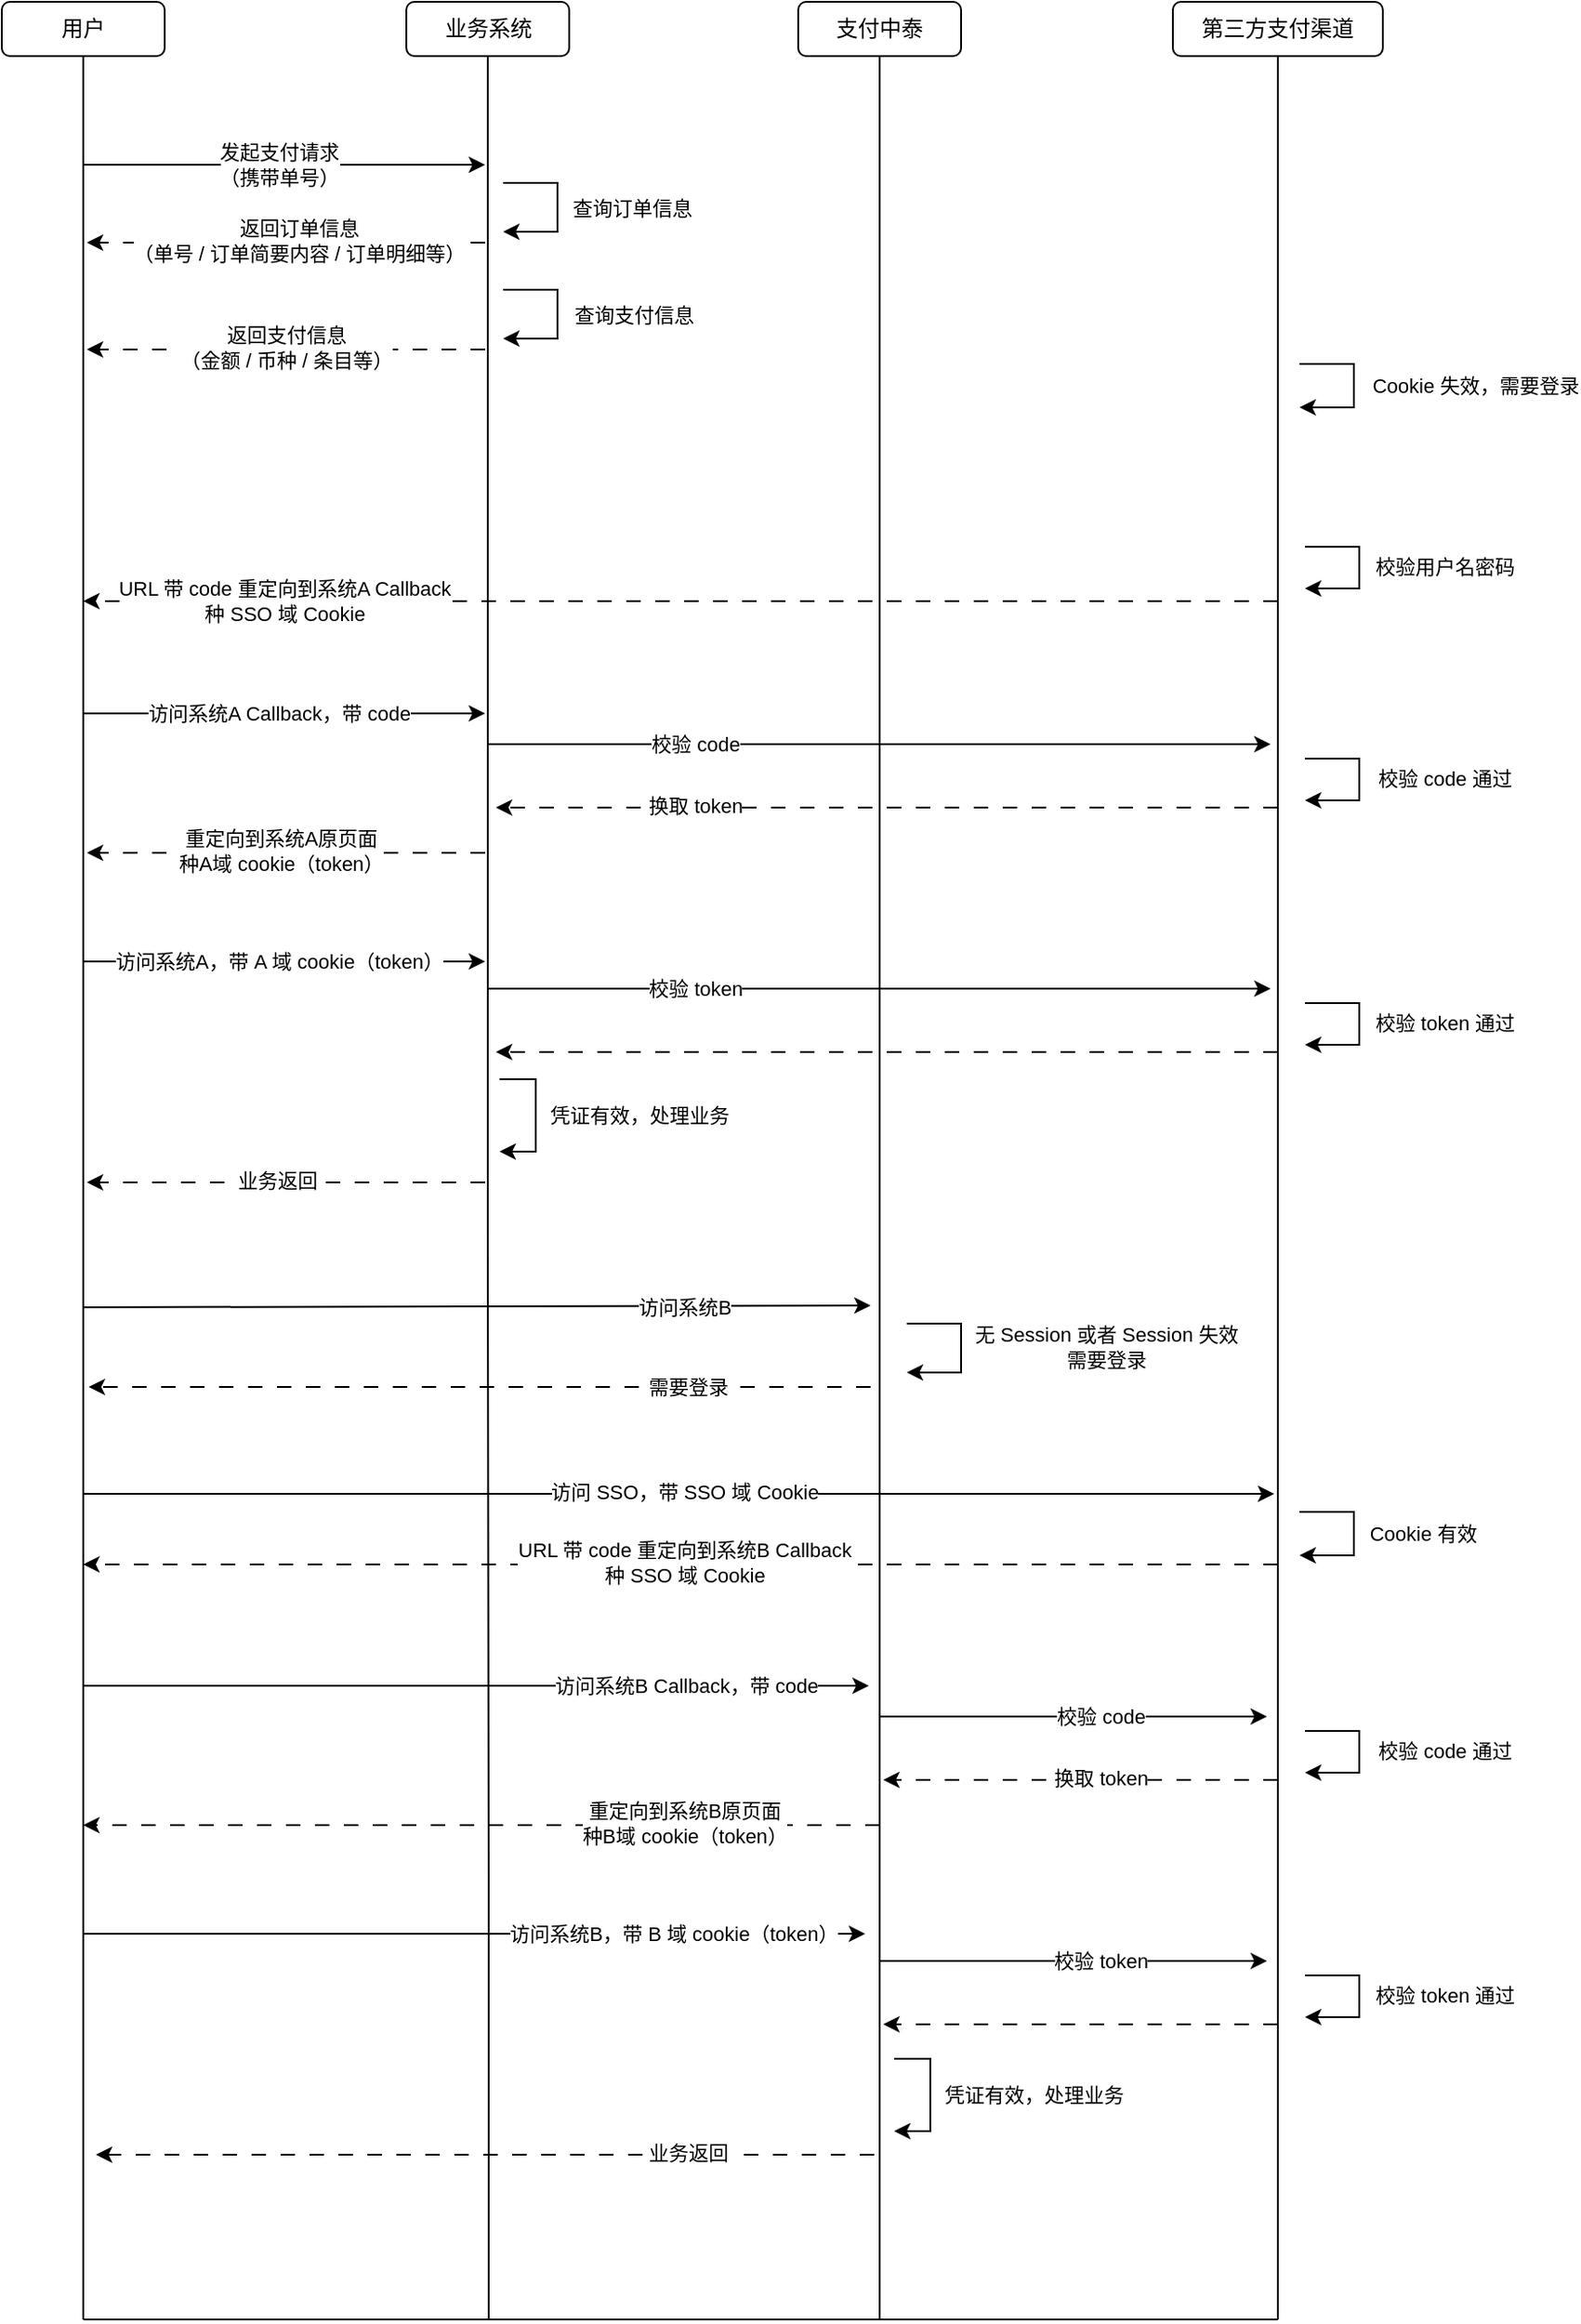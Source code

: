 <mxfile version="26.0.15">
  <diagram name="第 1 页" id="jCKyARXtS3_KU_H70kB-">
    <mxGraphModel dx="663" dy="406" grid="1" gridSize="10" guides="1" tooltips="1" connect="1" arrows="1" fold="1" page="1" pageScale="1" pageWidth="827" pageHeight="1169" math="0" shadow="0">
      <root>
        <mxCell id="0" />
        <mxCell id="1" parent="0" />
        <mxCell id="vybOab_Kj2c5safNkpu3-1" style="edgeStyle=orthogonalEdgeStyle;rounded=0;orthogonalLoop=1;jettySize=auto;html=1;exitX=0.5;exitY=1;exitDx=0;exitDy=0;endArrow=none;endFill=0;" edge="1" parent="1" source="vybOab_Kj2c5safNkpu3-4">
          <mxGeometry relative="1" as="geometry">
            <mxPoint x="528" y="1760" as="targetPoint" />
          </mxGeometry>
        </mxCell>
        <mxCell id="vybOab_Kj2c5safNkpu3-4" value="用户" style="rounded=1;whiteSpace=wrap;html=1;" vertex="1" parent="1">
          <mxGeometry x="483" y="480" width="90" height="30" as="geometry" />
        </mxCell>
        <mxCell id="vybOab_Kj2c5safNkpu3-5" style="edgeStyle=orthogonalEdgeStyle;rounded=0;orthogonalLoop=1;jettySize=auto;html=1;endArrow=none;endFill=0;" edge="1" parent="1" source="vybOab_Kj2c5safNkpu3-6">
          <mxGeometry relative="1" as="geometry">
            <mxPoint x="752" y="1760" as="targetPoint" />
            <Array as="points">
              <mxPoint x="752" y="1160" />
              <mxPoint x="752" y="1160" />
              <mxPoint x="752" y="1518" />
            </Array>
          </mxGeometry>
        </mxCell>
        <mxCell id="vybOab_Kj2c5safNkpu3-6" value="业务系统" style="rounded=1;whiteSpace=wrap;html=1;" vertex="1" parent="1">
          <mxGeometry x="706.5" y="480" width="90" height="30" as="geometry" />
        </mxCell>
        <mxCell id="vybOab_Kj2c5safNkpu3-7" style="edgeStyle=orthogonalEdgeStyle;rounded=0;orthogonalLoop=1;jettySize=auto;html=1;endArrow=none;endFill=0;" edge="1" parent="1" source="vybOab_Kj2c5safNkpu3-8">
          <mxGeometry relative="1" as="geometry">
            <mxPoint x="968" y="1760" as="targetPoint" />
          </mxGeometry>
        </mxCell>
        <mxCell id="vybOab_Kj2c5safNkpu3-8" value="支付中泰" style="rounded=1;whiteSpace=wrap;html=1;" vertex="1" parent="1">
          <mxGeometry x="923" y="480" width="90" height="30" as="geometry" />
        </mxCell>
        <mxCell id="vybOab_Kj2c5safNkpu3-9" style="edgeStyle=orthogonalEdgeStyle;rounded=0;orthogonalLoop=1;jettySize=auto;html=1;endArrow=none;endFill=0;" edge="1" parent="1" source="vybOab_Kj2c5safNkpu3-10">
          <mxGeometry relative="1" as="geometry">
            <mxPoint x="1188" y="1760" as="targetPoint" />
          </mxGeometry>
        </mxCell>
        <mxCell id="vybOab_Kj2c5safNkpu3-10" value="第三方支付渠道" style="rounded=1;whiteSpace=wrap;html=1;" vertex="1" parent="1">
          <mxGeometry x="1130" y="480" width="116" height="30" as="geometry" />
        </mxCell>
        <mxCell id="vybOab_Kj2c5safNkpu3-11" value="" style="endArrow=classic;html=1;rounded=0;" edge="1" parent="1">
          <mxGeometry width="50" height="50" relative="1" as="geometry">
            <mxPoint x="528" y="570" as="sourcePoint" />
            <mxPoint x="750" y="570" as="targetPoint" />
          </mxGeometry>
        </mxCell>
        <mxCell id="vybOab_Kj2c5safNkpu3-12" value="发起支付请求&lt;div&gt;（携带单号）&lt;/div&gt;" style="edgeLabel;html=1;align=center;verticalAlign=middle;resizable=0;points=[];" vertex="1" connectable="0" parent="vybOab_Kj2c5safNkpu3-11">
          <mxGeometry x="-0.32" y="-1" relative="1" as="geometry">
            <mxPoint x="32" y="-1" as="offset" />
          </mxGeometry>
        </mxCell>
        <mxCell id="vybOab_Kj2c5safNkpu3-13" value="" style="endArrow=classic;html=1;rounded=0;dashed=1;dashPattern=8 8;" edge="1" parent="1">
          <mxGeometry width="50" height="50" relative="1" as="geometry">
            <mxPoint x="750" y="613" as="sourcePoint" />
            <mxPoint x="530" y="613" as="targetPoint" />
          </mxGeometry>
        </mxCell>
        <mxCell id="vybOab_Kj2c5safNkpu3-14" value="返回订单信息&lt;div&gt;（单号 / 订单简要内容 / 订单明细等）&lt;/div&gt;" style="edgeLabel;html=1;align=center;verticalAlign=middle;resizable=0;points=[];" vertex="1" connectable="0" parent="vybOab_Kj2c5safNkpu3-13">
          <mxGeometry x="-0.32" y="-1" relative="1" as="geometry">
            <mxPoint x="-28" as="offset" />
          </mxGeometry>
        </mxCell>
        <mxCell id="vybOab_Kj2c5safNkpu3-15" value="" style="endArrow=classic;html=1;rounded=0;" edge="1" parent="1">
          <mxGeometry width="50" height="50" relative="1" as="geometry">
            <mxPoint x="760" y="580" as="sourcePoint" />
            <mxPoint x="760" y="607" as="targetPoint" />
            <Array as="points">
              <mxPoint x="790" y="580" />
              <mxPoint x="790" y="597" />
              <mxPoint x="790" y="607" />
              <mxPoint x="780" y="607" />
            </Array>
          </mxGeometry>
        </mxCell>
        <mxCell id="vybOab_Kj2c5safNkpu3-16" value="查询订单信息" style="edgeLabel;html=1;align=center;verticalAlign=middle;resizable=0;points=[];" vertex="1" connectable="0" parent="vybOab_Kj2c5safNkpu3-15">
          <mxGeometry x="-0.017" y="-1" relative="1" as="geometry">
            <mxPoint x="42" y="1" as="offset" />
          </mxGeometry>
        </mxCell>
        <mxCell id="vybOab_Kj2c5safNkpu3-19" value="" style="endArrow=classic;html=1;rounded=0;" edge="1" parent="1">
          <mxGeometry width="50" height="50" relative="1" as="geometry">
            <mxPoint x="1200" y="680" as="sourcePoint" />
            <mxPoint x="1200" y="704" as="targetPoint" />
            <Array as="points">
              <mxPoint x="1230" y="680" />
              <mxPoint x="1230" y="697" />
              <mxPoint x="1230" y="704" />
              <mxPoint x="1220" y="704" />
            </Array>
          </mxGeometry>
        </mxCell>
        <mxCell id="vybOab_Kj2c5safNkpu3-20" value="Cookie 失效，需要登录" style="edgeLabel;html=1;align=center;verticalAlign=middle;resizable=0;points=[];" vertex="1" connectable="0" parent="vybOab_Kj2c5safNkpu3-19">
          <mxGeometry x="-0.017" y="-1" relative="1" as="geometry">
            <mxPoint x="68" as="offset" />
          </mxGeometry>
        </mxCell>
        <mxCell id="vybOab_Kj2c5safNkpu3-25" value="" style="endArrow=classic;html=1;rounded=0;dashed=1;dashPattern=8 8;" edge="1" parent="1">
          <mxGeometry width="50" height="50" relative="1" as="geometry">
            <mxPoint x="1188" y="811" as="sourcePoint" />
            <mxPoint x="528" y="811" as="targetPoint" />
          </mxGeometry>
        </mxCell>
        <mxCell id="vybOab_Kj2c5safNkpu3-26" value="URL 带 code 重定向到系统A Callback&lt;div&gt;种 SSO 域 Cookie&lt;/div&gt;" style="edgeLabel;html=1;align=center;verticalAlign=middle;resizable=0;points=[];" vertex="1" connectable="0" parent="vybOab_Kj2c5safNkpu3-25">
          <mxGeometry x="-0.32" y="-1" relative="1" as="geometry">
            <mxPoint x="-325" y="1" as="offset" />
          </mxGeometry>
        </mxCell>
        <mxCell id="vybOab_Kj2c5safNkpu3-27" value="" style="endArrow=classic;html=1;rounded=0;" edge="1" parent="1">
          <mxGeometry width="50" height="50" relative="1" as="geometry">
            <mxPoint x="1203" y="781" as="sourcePoint" />
            <mxPoint x="1203" y="804" as="targetPoint" />
            <Array as="points">
              <mxPoint x="1233" y="781" />
              <mxPoint x="1233" y="798" />
              <mxPoint x="1233" y="804" />
              <mxPoint x="1230" y="804" />
              <mxPoint x="1223" y="804" />
            </Array>
          </mxGeometry>
        </mxCell>
        <mxCell id="vybOab_Kj2c5safNkpu3-28" value="校验用户名密码" style="edgeLabel;html=1;align=center;verticalAlign=middle;resizable=0;points=[];" vertex="1" connectable="0" parent="vybOab_Kj2c5safNkpu3-27">
          <mxGeometry x="-0.017" y="-1" relative="1" as="geometry">
            <mxPoint x="48" as="offset" />
          </mxGeometry>
        </mxCell>
        <mxCell id="vybOab_Kj2c5safNkpu3-29" value="" style="endArrow=classic;html=1;rounded=0;" edge="1" parent="1">
          <mxGeometry width="50" height="50" relative="1" as="geometry">
            <mxPoint x="528" y="1201" as="sourcePoint" />
            <mxPoint x="963" y="1200" as="targetPoint" />
          </mxGeometry>
        </mxCell>
        <mxCell id="vybOab_Kj2c5safNkpu3-30" value="访问系统B" style="edgeLabel;html=1;align=center;verticalAlign=middle;resizable=0;points=[];" vertex="1" connectable="0" parent="vybOab_Kj2c5safNkpu3-29">
          <mxGeometry x="-0.517" relative="1" as="geometry">
            <mxPoint x="227" as="offset" />
          </mxGeometry>
        </mxCell>
        <mxCell id="vybOab_Kj2c5safNkpu3-31" value="" style="endArrow=classic;html=1;rounded=0;dashed=1;dashPattern=8 8;" edge="1" parent="1">
          <mxGeometry width="50" height="50" relative="1" as="geometry">
            <mxPoint x="963" y="1245" as="sourcePoint" />
            <mxPoint x="531" y="1245" as="targetPoint" />
          </mxGeometry>
        </mxCell>
        <mxCell id="vybOab_Kj2c5safNkpu3-32" value="需要登录" style="edgeLabel;html=1;align=center;verticalAlign=middle;resizable=0;points=[];" vertex="1" connectable="0" parent="vybOab_Kj2c5safNkpu3-31">
          <mxGeometry x="-0.32" y="-1" relative="1" as="geometry">
            <mxPoint x="46" y="1" as="offset" />
          </mxGeometry>
        </mxCell>
        <mxCell id="vybOab_Kj2c5safNkpu3-33" value="" style="endArrow=classic;html=1;rounded=0;" edge="1" parent="1">
          <mxGeometry width="50" height="50" relative="1" as="geometry">
            <mxPoint x="528" y="873" as="sourcePoint" />
            <mxPoint x="750" y="873" as="targetPoint" />
          </mxGeometry>
        </mxCell>
        <mxCell id="vybOab_Kj2c5safNkpu3-34" value="访问系统A Callback，带 code" style="edgeLabel;html=1;align=center;verticalAlign=middle;resizable=0;points=[];" vertex="1" connectable="0" parent="vybOab_Kj2c5safNkpu3-33">
          <mxGeometry x="-0.32" y="-1" relative="1" as="geometry">
            <mxPoint x="32" y="-1" as="offset" />
          </mxGeometry>
        </mxCell>
        <mxCell id="vybOab_Kj2c5safNkpu3-35" value="" style="endArrow=classic;html=1;rounded=0;" edge="1" parent="1">
          <mxGeometry width="50" height="50" relative="1" as="geometry">
            <mxPoint x="752" y="890" as="sourcePoint" />
            <mxPoint x="1184" y="890" as="targetPoint" />
          </mxGeometry>
        </mxCell>
        <mxCell id="vybOab_Kj2c5safNkpu3-36" value="校验 code" style="edgeLabel;html=1;align=center;verticalAlign=middle;resizable=0;points=[];" vertex="1" connectable="0" parent="vybOab_Kj2c5safNkpu3-35">
          <mxGeometry x="-0.32" y="-1" relative="1" as="geometry">
            <mxPoint x="-33" y="-1" as="offset" />
          </mxGeometry>
        </mxCell>
        <mxCell id="vybOab_Kj2c5safNkpu3-37" value="" style="endArrow=classic;html=1;rounded=0;dashed=1;dashPattern=8 8;" edge="1" parent="1">
          <mxGeometry width="50" height="50" relative="1" as="geometry">
            <mxPoint x="1188" y="925" as="sourcePoint" />
            <mxPoint x="756" y="925" as="targetPoint" />
          </mxGeometry>
        </mxCell>
        <mxCell id="vybOab_Kj2c5safNkpu3-38" value="换取 token" style="edgeLabel;html=1;align=center;verticalAlign=middle;resizable=0;points=[];" vertex="1" connectable="0" parent="vybOab_Kj2c5safNkpu3-37">
          <mxGeometry x="-0.32" y="-1" relative="1" as="geometry">
            <mxPoint x="-175" as="offset" />
          </mxGeometry>
        </mxCell>
        <mxCell id="vybOab_Kj2c5safNkpu3-39" value="" style="endArrow=classic;html=1;rounded=0;dashed=1;dashPattern=8 8;" edge="1" parent="1">
          <mxGeometry width="50" height="50" relative="1" as="geometry">
            <mxPoint x="750" y="950" as="sourcePoint" />
            <mxPoint x="530" y="950" as="targetPoint" />
          </mxGeometry>
        </mxCell>
        <mxCell id="vybOab_Kj2c5safNkpu3-40" value="重定向到系统A原页面&lt;div&gt;种A域 cookie（token）&lt;/div&gt;" style="edgeLabel;html=1;align=center;verticalAlign=middle;resizable=0;points=[];" vertex="1" connectable="0" parent="vybOab_Kj2c5safNkpu3-39">
          <mxGeometry x="-0.32" y="-1" relative="1" as="geometry">
            <mxPoint x="-38" as="offset" />
          </mxGeometry>
        </mxCell>
        <mxCell id="vybOab_Kj2c5safNkpu3-41" value="" style="endArrow=classic;html=1;rounded=0;" edge="1" parent="1">
          <mxGeometry width="50" height="50" relative="1" as="geometry">
            <mxPoint x="1203" y="898" as="sourcePoint" />
            <mxPoint x="1203" y="921" as="targetPoint" />
            <Array as="points">
              <mxPoint x="1233" y="898" />
              <mxPoint x="1233" y="915" />
              <mxPoint x="1233" y="921" />
              <mxPoint x="1230" y="921" />
              <mxPoint x="1223" y="921" />
            </Array>
          </mxGeometry>
        </mxCell>
        <mxCell id="vybOab_Kj2c5safNkpu3-42" value="校验 code 通过" style="edgeLabel;html=1;align=center;verticalAlign=middle;resizable=0;points=[];" vertex="1" connectable="0" parent="vybOab_Kj2c5safNkpu3-41">
          <mxGeometry x="-0.017" y="-1" relative="1" as="geometry">
            <mxPoint x="48" as="offset" />
          </mxGeometry>
        </mxCell>
        <mxCell id="vybOab_Kj2c5safNkpu3-43" value="" style="endArrow=classic;html=1;rounded=0;" edge="1" parent="1">
          <mxGeometry width="50" height="50" relative="1" as="geometry">
            <mxPoint x="528" y="1010" as="sourcePoint" />
            <mxPoint x="750" y="1010" as="targetPoint" />
          </mxGeometry>
        </mxCell>
        <mxCell id="vybOab_Kj2c5safNkpu3-44" value="访问系统A，带 A 域 cookie（token）" style="edgeLabel;html=1;align=center;verticalAlign=middle;resizable=0;points=[];" vertex="1" connectable="0" parent="vybOab_Kj2c5safNkpu3-43">
          <mxGeometry x="-0.32" y="-1" relative="1" as="geometry">
            <mxPoint x="32" y="-1" as="offset" />
          </mxGeometry>
        </mxCell>
        <mxCell id="vybOab_Kj2c5safNkpu3-45" value="" style="endArrow=classic;html=1;rounded=0;" edge="1" parent="1">
          <mxGeometry width="50" height="50" relative="1" as="geometry">
            <mxPoint x="752" y="1025" as="sourcePoint" />
            <mxPoint x="1184" y="1025" as="targetPoint" />
          </mxGeometry>
        </mxCell>
        <mxCell id="vybOab_Kj2c5safNkpu3-46" value="校验 token" style="edgeLabel;html=1;align=center;verticalAlign=middle;resizable=0;points=[];" vertex="1" connectable="0" parent="vybOab_Kj2c5safNkpu3-45">
          <mxGeometry x="-0.32" y="-1" relative="1" as="geometry">
            <mxPoint x="-33" y="-1" as="offset" />
          </mxGeometry>
        </mxCell>
        <mxCell id="vybOab_Kj2c5safNkpu3-47" value="" style="endArrow=classic;html=1;rounded=0;dashed=1;dashPattern=8 8;" edge="1" parent="1">
          <mxGeometry width="50" height="50" relative="1" as="geometry">
            <mxPoint x="1188" y="1060" as="sourcePoint" />
            <mxPoint x="756" y="1060" as="targetPoint" />
          </mxGeometry>
        </mxCell>
        <mxCell id="vybOab_Kj2c5safNkpu3-48" value="" style="endArrow=classic;html=1;rounded=0;" edge="1" parent="1">
          <mxGeometry width="50" height="50" relative="1" as="geometry">
            <mxPoint x="1203" y="1033" as="sourcePoint" />
            <mxPoint x="1203" y="1056" as="targetPoint" />
            <Array as="points">
              <mxPoint x="1233" y="1033" />
              <mxPoint x="1233" y="1050" />
              <mxPoint x="1233" y="1056" />
              <mxPoint x="1230" y="1056" />
              <mxPoint x="1223" y="1056" />
            </Array>
          </mxGeometry>
        </mxCell>
        <mxCell id="vybOab_Kj2c5safNkpu3-49" value="校验 token&amp;nbsp;通过" style="edgeLabel;html=1;align=center;verticalAlign=middle;resizable=0;points=[];" vertex="1" connectable="0" parent="vybOab_Kj2c5safNkpu3-48">
          <mxGeometry x="-0.017" y="-1" relative="1" as="geometry">
            <mxPoint x="48" as="offset" />
          </mxGeometry>
        </mxCell>
        <mxCell id="vybOab_Kj2c5safNkpu3-50" value="" style="endArrow=classic;html=1;rounded=0;" edge="1" parent="1">
          <mxGeometry width="50" height="50" relative="1" as="geometry">
            <mxPoint x="758" y="1075" as="sourcePoint" />
            <mxPoint x="758" y="1115" as="targetPoint" />
            <Array as="points">
              <mxPoint x="778" y="1075" />
              <mxPoint x="778" y="1095" />
              <mxPoint x="778" y="1115" />
            </Array>
          </mxGeometry>
        </mxCell>
        <mxCell id="vybOab_Kj2c5safNkpu3-51" value="凭证有效，处理业务" style="edgeLabel;html=1;align=center;verticalAlign=middle;resizable=0;points=[];" vertex="1" connectable="0" parent="vybOab_Kj2c5safNkpu3-50">
          <mxGeometry x="-0.017" y="-1" relative="1" as="geometry">
            <mxPoint x="58" as="offset" />
          </mxGeometry>
        </mxCell>
        <mxCell id="vybOab_Kj2c5safNkpu3-52" value="" style="endArrow=classic;html=1;rounded=0;dashed=1;dashPattern=8 8;" edge="1" parent="1">
          <mxGeometry width="50" height="50" relative="1" as="geometry">
            <mxPoint x="750" y="1132" as="sourcePoint" />
            <mxPoint x="530" y="1132" as="targetPoint" />
          </mxGeometry>
        </mxCell>
        <mxCell id="vybOab_Kj2c5safNkpu3-53" value="业务返回" style="edgeLabel;html=1;align=center;verticalAlign=middle;resizable=0;points=[];" vertex="1" connectable="0" parent="vybOab_Kj2c5safNkpu3-52">
          <mxGeometry x="-0.32" y="-1" relative="1" as="geometry">
            <mxPoint x="-40" as="offset" />
          </mxGeometry>
        </mxCell>
        <mxCell id="vybOab_Kj2c5safNkpu3-56" value="" style="endArrow=classic;html=1;rounded=0;" edge="1" parent="1">
          <mxGeometry width="50" height="50" relative="1" as="geometry">
            <mxPoint x="983" y="1210" as="sourcePoint" />
            <mxPoint x="983" y="1237" as="targetPoint" />
            <Array as="points">
              <mxPoint x="1013" y="1210" />
              <mxPoint x="1013" y="1227" />
              <mxPoint x="1013" y="1237" />
              <mxPoint x="1003" y="1237" />
            </Array>
          </mxGeometry>
        </mxCell>
        <mxCell id="vybOab_Kj2c5safNkpu3-57" value="无 Session 或者 Session 失效&lt;div&gt;需要登录&lt;/div&gt;" style="edgeLabel;html=1;align=center;verticalAlign=middle;resizable=0;points=[];" vertex="1" connectable="0" parent="vybOab_Kj2c5safNkpu3-56">
          <mxGeometry x="-0.017" y="-1" relative="1" as="geometry">
            <mxPoint x="81" as="offset" />
          </mxGeometry>
        </mxCell>
        <mxCell id="vybOab_Kj2c5safNkpu3-58" value="" style="endArrow=classic;html=1;rounded=0;" edge="1" parent="1">
          <mxGeometry width="50" height="50" relative="1" as="geometry">
            <mxPoint x="528" y="1304" as="sourcePoint" />
            <mxPoint x="1186" y="1304" as="targetPoint" />
          </mxGeometry>
        </mxCell>
        <mxCell id="vybOab_Kj2c5safNkpu3-59" value="访问 SSO，带 SSO 域 Cookie" style="edgeLabel;html=1;align=center;verticalAlign=middle;resizable=0;points=[];" vertex="1" connectable="0" parent="vybOab_Kj2c5safNkpu3-58">
          <mxGeometry x="-0.32" y="-1" relative="1" as="geometry">
            <mxPoint x="108" y="-2" as="offset" />
          </mxGeometry>
        </mxCell>
        <mxCell id="vybOab_Kj2c5safNkpu3-60" value="" style="endArrow=classic;html=1;rounded=0;" edge="1" parent="1">
          <mxGeometry width="50" height="50" relative="1" as="geometry">
            <mxPoint x="1200" y="1314" as="sourcePoint" />
            <mxPoint x="1200" y="1338" as="targetPoint" />
            <Array as="points">
              <mxPoint x="1230" y="1314" />
              <mxPoint x="1230" y="1331" />
              <mxPoint x="1230" y="1338" />
              <mxPoint x="1220" y="1338" />
            </Array>
          </mxGeometry>
        </mxCell>
        <mxCell id="vybOab_Kj2c5safNkpu3-61" value="Cookie 有效" style="edgeLabel;html=1;align=center;verticalAlign=middle;resizable=0;points=[];" vertex="1" connectable="0" parent="vybOab_Kj2c5safNkpu3-60">
          <mxGeometry x="-0.017" y="-1" relative="1" as="geometry">
            <mxPoint x="39" as="offset" />
          </mxGeometry>
        </mxCell>
        <mxCell id="vybOab_Kj2c5safNkpu3-62" value="" style="endArrow=classic;html=1;rounded=0;dashed=1;dashPattern=8 8;" edge="1" parent="1">
          <mxGeometry width="50" height="50" relative="1" as="geometry">
            <mxPoint x="1188" y="1343" as="sourcePoint" />
            <mxPoint x="528" y="1343" as="targetPoint" />
          </mxGeometry>
        </mxCell>
        <mxCell id="vybOab_Kj2c5safNkpu3-63" value="URL 带 code 重定向到系统B Callback&lt;div&gt;种 SSO 域 Cookie&lt;/div&gt;" style="edgeLabel;html=1;align=center;verticalAlign=middle;resizable=0;points=[];" vertex="1" connectable="0" parent="vybOab_Kj2c5safNkpu3-62">
          <mxGeometry x="-0.32" y="-1" relative="1" as="geometry">
            <mxPoint x="-104" as="offset" />
          </mxGeometry>
        </mxCell>
        <mxCell id="vybOab_Kj2c5safNkpu3-64" value="" style="endArrow=classic;html=1;rounded=0;" edge="1" parent="1">
          <mxGeometry width="50" height="50" relative="1" as="geometry">
            <mxPoint x="528" y="1410" as="sourcePoint" />
            <mxPoint x="962" y="1410" as="targetPoint" />
          </mxGeometry>
        </mxCell>
        <mxCell id="vybOab_Kj2c5safNkpu3-65" value="访问系统B Callback，带 code" style="edgeLabel;html=1;align=center;verticalAlign=middle;resizable=0;points=[];" vertex="1" connectable="0" parent="vybOab_Kj2c5safNkpu3-64">
          <mxGeometry x="-0.32" y="-1" relative="1" as="geometry">
            <mxPoint x="185" y="-1" as="offset" />
          </mxGeometry>
        </mxCell>
        <mxCell id="vybOab_Kj2c5safNkpu3-66" value="" style="endArrow=classic;html=1;rounded=0;" edge="1" parent="1">
          <mxGeometry width="50" height="50" relative="1" as="geometry">
            <mxPoint x="968" y="1427" as="sourcePoint" />
            <mxPoint x="1182" y="1427" as="targetPoint" />
          </mxGeometry>
        </mxCell>
        <mxCell id="vybOab_Kj2c5safNkpu3-67" value="校验 code" style="edgeLabel;html=1;align=center;verticalAlign=middle;resizable=0;points=[];" vertex="1" connectable="0" parent="vybOab_Kj2c5safNkpu3-66">
          <mxGeometry x="-0.32" y="-1" relative="1" as="geometry">
            <mxPoint x="49" y="-1" as="offset" />
          </mxGeometry>
        </mxCell>
        <mxCell id="vybOab_Kj2c5safNkpu3-68" value="" style="endArrow=classic;html=1;rounded=0;dashed=1;dashPattern=8 8;" edge="1" parent="1">
          <mxGeometry width="50" height="50" relative="1" as="geometry">
            <mxPoint x="1188" y="1462" as="sourcePoint" />
            <mxPoint x="970" y="1462" as="targetPoint" />
          </mxGeometry>
        </mxCell>
        <mxCell id="vybOab_Kj2c5safNkpu3-69" value="换取 token" style="edgeLabel;html=1;align=center;verticalAlign=middle;resizable=0;points=[];" vertex="1" connectable="0" parent="vybOab_Kj2c5safNkpu3-68">
          <mxGeometry x="-0.32" y="-1" relative="1" as="geometry">
            <mxPoint x="-24" as="offset" />
          </mxGeometry>
        </mxCell>
        <mxCell id="vybOab_Kj2c5safNkpu3-70" value="" style="endArrow=classic;html=1;rounded=0;dashed=1;dashPattern=8 8;" edge="1" parent="1">
          <mxGeometry width="50" height="50" relative="1" as="geometry">
            <mxPoint x="968" y="1487" as="sourcePoint" />
            <mxPoint x="528" y="1487" as="targetPoint" />
          </mxGeometry>
        </mxCell>
        <mxCell id="vybOab_Kj2c5safNkpu3-71" value="重定向到系统B原页面&lt;div&gt;&lt;span style=&quot;background-color: light-dark(#ffffff, var(--ge-dark-color, #121212)); color: light-dark(rgb(0, 0, 0), rgb(255, 255, 255));&quot;&gt;种B域 cookie（&lt;/span&gt;token&lt;span style=&quot;background-color: light-dark(#ffffff, var(--ge-dark-color, #121212)); color: light-dark(rgb(0, 0, 0), rgb(255, 255, 255));&quot;&gt;）&lt;/span&gt;&lt;/div&gt;" style="edgeLabel;html=1;align=center;verticalAlign=middle;resizable=0;points=[];" vertex="1" connectable="0" parent="vybOab_Kj2c5safNkpu3-70">
          <mxGeometry x="-0.32" y="-1" relative="1" as="geometry">
            <mxPoint x="41" as="offset" />
          </mxGeometry>
        </mxCell>
        <mxCell id="vybOab_Kj2c5safNkpu3-72" value="" style="endArrow=classic;html=1;rounded=0;" edge="1" parent="1">
          <mxGeometry width="50" height="50" relative="1" as="geometry">
            <mxPoint x="1203" y="1435" as="sourcePoint" />
            <mxPoint x="1203" y="1458" as="targetPoint" />
            <Array as="points">
              <mxPoint x="1233" y="1435" />
              <mxPoint x="1233" y="1452" />
              <mxPoint x="1233" y="1458" />
              <mxPoint x="1230" y="1458" />
              <mxPoint x="1223" y="1458" />
            </Array>
          </mxGeometry>
        </mxCell>
        <mxCell id="vybOab_Kj2c5safNkpu3-73" value="校验 code 通过" style="edgeLabel;html=1;align=center;verticalAlign=middle;resizable=0;points=[];" vertex="1" connectable="0" parent="vybOab_Kj2c5safNkpu3-72">
          <mxGeometry x="-0.017" y="-1" relative="1" as="geometry">
            <mxPoint x="48" as="offset" />
          </mxGeometry>
        </mxCell>
        <mxCell id="vybOab_Kj2c5safNkpu3-74" value="" style="endArrow=classic;html=1;rounded=0;" edge="1" parent="1">
          <mxGeometry width="50" height="50" relative="1" as="geometry">
            <mxPoint x="528" y="1547" as="sourcePoint" />
            <mxPoint x="960" y="1547" as="targetPoint" />
          </mxGeometry>
        </mxCell>
        <mxCell id="vybOab_Kj2c5safNkpu3-75" value="访问系统B，带 B 域 cookie（token）" style="edgeLabel;html=1;align=center;verticalAlign=middle;resizable=0;points=[];" vertex="1" connectable="0" parent="vybOab_Kj2c5safNkpu3-74">
          <mxGeometry x="-0.32" y="-1" relative="1" as="geometry">
            <mxPoint x="179" y="-1" as="offset" />
          </mxGeometry>
        </mxCell>
        <mxCell id="vybOab_Kj2c5safNkpu3-76" value="" style="endArrow=classic;html=1;rounded=0;" edge="1" parent="1">
          <mxGeometry width="50" height="50" relative="1" as="geometry">
            <mxPoint x="968" y="1562" as="sourcePoint" />
            <mxPoint x="1182" y="1562" as="targetPoint" />
          </mxGeometry>
        </mxCell>
        <mxCell id="vybOab_Kj2c5safNkpu3-77" value="校验 token" style="edgeLabel;html=1;align=center;verticalAlign=middle;resizable=0;points=[];" vertex="1" connectable="0" parent="vybOab_Kj2c5safNkpu3-76">
          <mxGeometry x="-0.32" y="-1" relative="1" as="geometry">
            <mxPoint x="49" y="-1" as="offset" />
          </mxGeometry>
        </mxCell>
        <mxCell id="vybOab_Kj2c5safNkpu3-78" value="" style="endArrow=classic;html=1;rounded=0;dashed=1;dashPattern=8 8;" edge="1" parent="1">
          <mxGeometry width="50" height="50" relative="1" as="geometry">
            <mxPoint x="1188" y="1597" as="sourcePoint" />
            <mxPoint x="970" y="1597" as="targetPoint" />
          </mxGeometry>
        </mxCell>
        <mxCell id="vybOab_Kj2c5safNkpu3-79" value="" style="endArrow=classic;html=1;rounded=0;" edge="1" parent="1">
          <mxGeometry width="50" height="50" relative="1" as="geometry">
            <mxPoint x="1203" y="1570" as="sourcePoint" />
            <mxPoint x="1203" y="1593" as="targetPoint" />
            <Array as="points">
              <mxPoint x="1233" y="1570" />
              <mxPoint x="1233" y="1587" />
              <mxPoint x="1233" y="1593" />
              <mxPoint x="1230" y="1593" />
              <mxPoint x="1223" y="1593" />
            </Array>
          </mxGeometry>
        </mxCell>
        <mxCell id="vybOab_Kj2c5safNkpu3-80" value="校验 token 通过" style="edgeLabel;html=1;align=center;verticalAlign=middle;resizable=0;points=[];" vertex="1" connectable="0" parent="vybOab_Kj2c5safNkpu3-79">
          <mxGeometry x="-0.017" y="-1" relative="1" as="geometry">
            <mxPoint x="48" as="offset" />
          </mxGeometry>
        </mxCell>
        <mxCell id="vybOab_Kj2c5safNkpu3-81" value="" style="endArrow=classic;html=1;rounded=0;" edge="1" parent="1">
          <mxGeometry width="50" height="50" relative="1" as="geometry">
            <mxPoint x="976" y="1616" as="sourcePoint" />
            <mxPoint x="976" y="1656" as="targetPoint" />
            <Array as="points">
              <mxPoint x="996" y="1616" />
              <mxPoint x="996" y="1636" />
              <mxPoint x="996" y="1656" />
            </Array>
          </mxGeometry>
        </mxCell>
        <mxCell id="vybOab_Kj2c5safNkpu3-82" value="凭证有效，处理业务" style="edgeLabel;html=1;align=center;verticalAlign=middle;resizable=0;points=[];" vertex="1" connectable="0" parent="vybOab_Kj2c5safNkpu3-81">
          <mxGeometry x="-0.017" y="-1" relative="1" as="geometry">
            <mxPoint x="58" as="offset" />
          </mxGeometry>
        </mxCell>
        <mxCell id="vybOab_Kj2c5safNkpu3-83" value="" style="endArrow=classic;html=1;rounded=0;dashed=1;dashPattern=8 8;" edge="1" parent="1">
          <mxGeometry width="50" height="50" relative="1" as="geometry">
            <mxPoint x="965" y="1669" as="sourcePoint" />
            <mxPoint x="535" y="1669" as="targetPoint" />
          </mxGeometry>
        </mxCell>
        <mxCell id="vybOab_Kj2c5safNkpu3-84" value="业务返回" style="edgeLabel;html=1;align=center;verticalAlign=middle;resizable=0;points=[];" vertex="1" connectable="0" parent="vybOab_Kj2c5safNkpu3-83">
          <mxGeometry x="-0.32" y="-1" relative="1" as="geometry">
            <mxPoint x="43" as="offset" />
          </mxGeometry>
        </mxCell>
        <mxCell id="vybOab_Kj2c5safNkpu3-85" value="" style="endArrow=none;html=1;rounded=0;" edge="1" parent="1">
          <mxGeometry width="50" height="50" relative="1" as="geometry">
            <mxPoint x="528" y="1760" as="sourcePoint" />
            <mxPoint x="1188" y="1760" as="targetPoint" />
          </mxGeometry>
        </mxCell>
        <mxCell id="vybOab_Kj2c5safNkpu3-88" value="" style="endArrow=classic;html=1;rounded=0;dashed=1;dashPattern=8 8;" edge="1" parent="1">
          <mxGeometry width="50" height="50" relative="1" as="geometry">
            <mxPoint x="750" y="672" as="sourcePoint" />
            <mxPoint x="530" y="672" as="targetPoint" />
          </mxGeometry>
        </mxCell>
        <mxCell id="vybOab_Kj2c5safNkpu3-89" value="返回支付信息&lt;div&gt;（金额 / 币种 / 条目等）&lt;/div&gt;" style="edgeLabel;html=1;align=center;verticalAlign=middle;resizable=0;points=[];" vertex="1" connectable="0" parent="vybOab_Kj2c5safNkpu3-88">
          <mxGeometry x="-0.32" y="-1" relative="1" as="geometry">
            <mxPoint x="-35" as="offset" />
          </mxGeometry>
        </mxCell>
        <mxCell id="vybOab_Kj2c5safNkpu3-90" value="" style="endArrow=classic;html=1;rounded=0;" edge="1" parent="1">
          <mxGeometry width="50" height="50" relative="1" as="geometry">
            <mxPoint x="760" y="639" as="sourcePoint" />
            <mxPoint x="760" y="666" as="targetPoint" />
            <Array as="points">
              <mxPoint x="790" y="639" />
              <mxPoint x="790" y="656" />
              <mxPoint x="790" y="666" />
              <mxPoint x="780" y="666" />
            </Array>
          </mxGeometry>
        </mxCell>
        <mxCell id="vybOab_Kj2c5safNkpu3-91" value="查询支付信息" style="edgeLabel;html=1;align=center;verticalAlign=middle;resizable=0;points=[];" vertex="1" connectable="0" parent="vybOab_Kj2c5safNkpu3-90">
          <mxGeometry x="-0.017" y="-1" relative="1" as="geometry">
            <mxPoint x="43" y="1" as="offset" />
          </mxGeometry>
        </mxCell>
      </root>
    </mxGraphModel>
  </diagram>
</mxfile>
